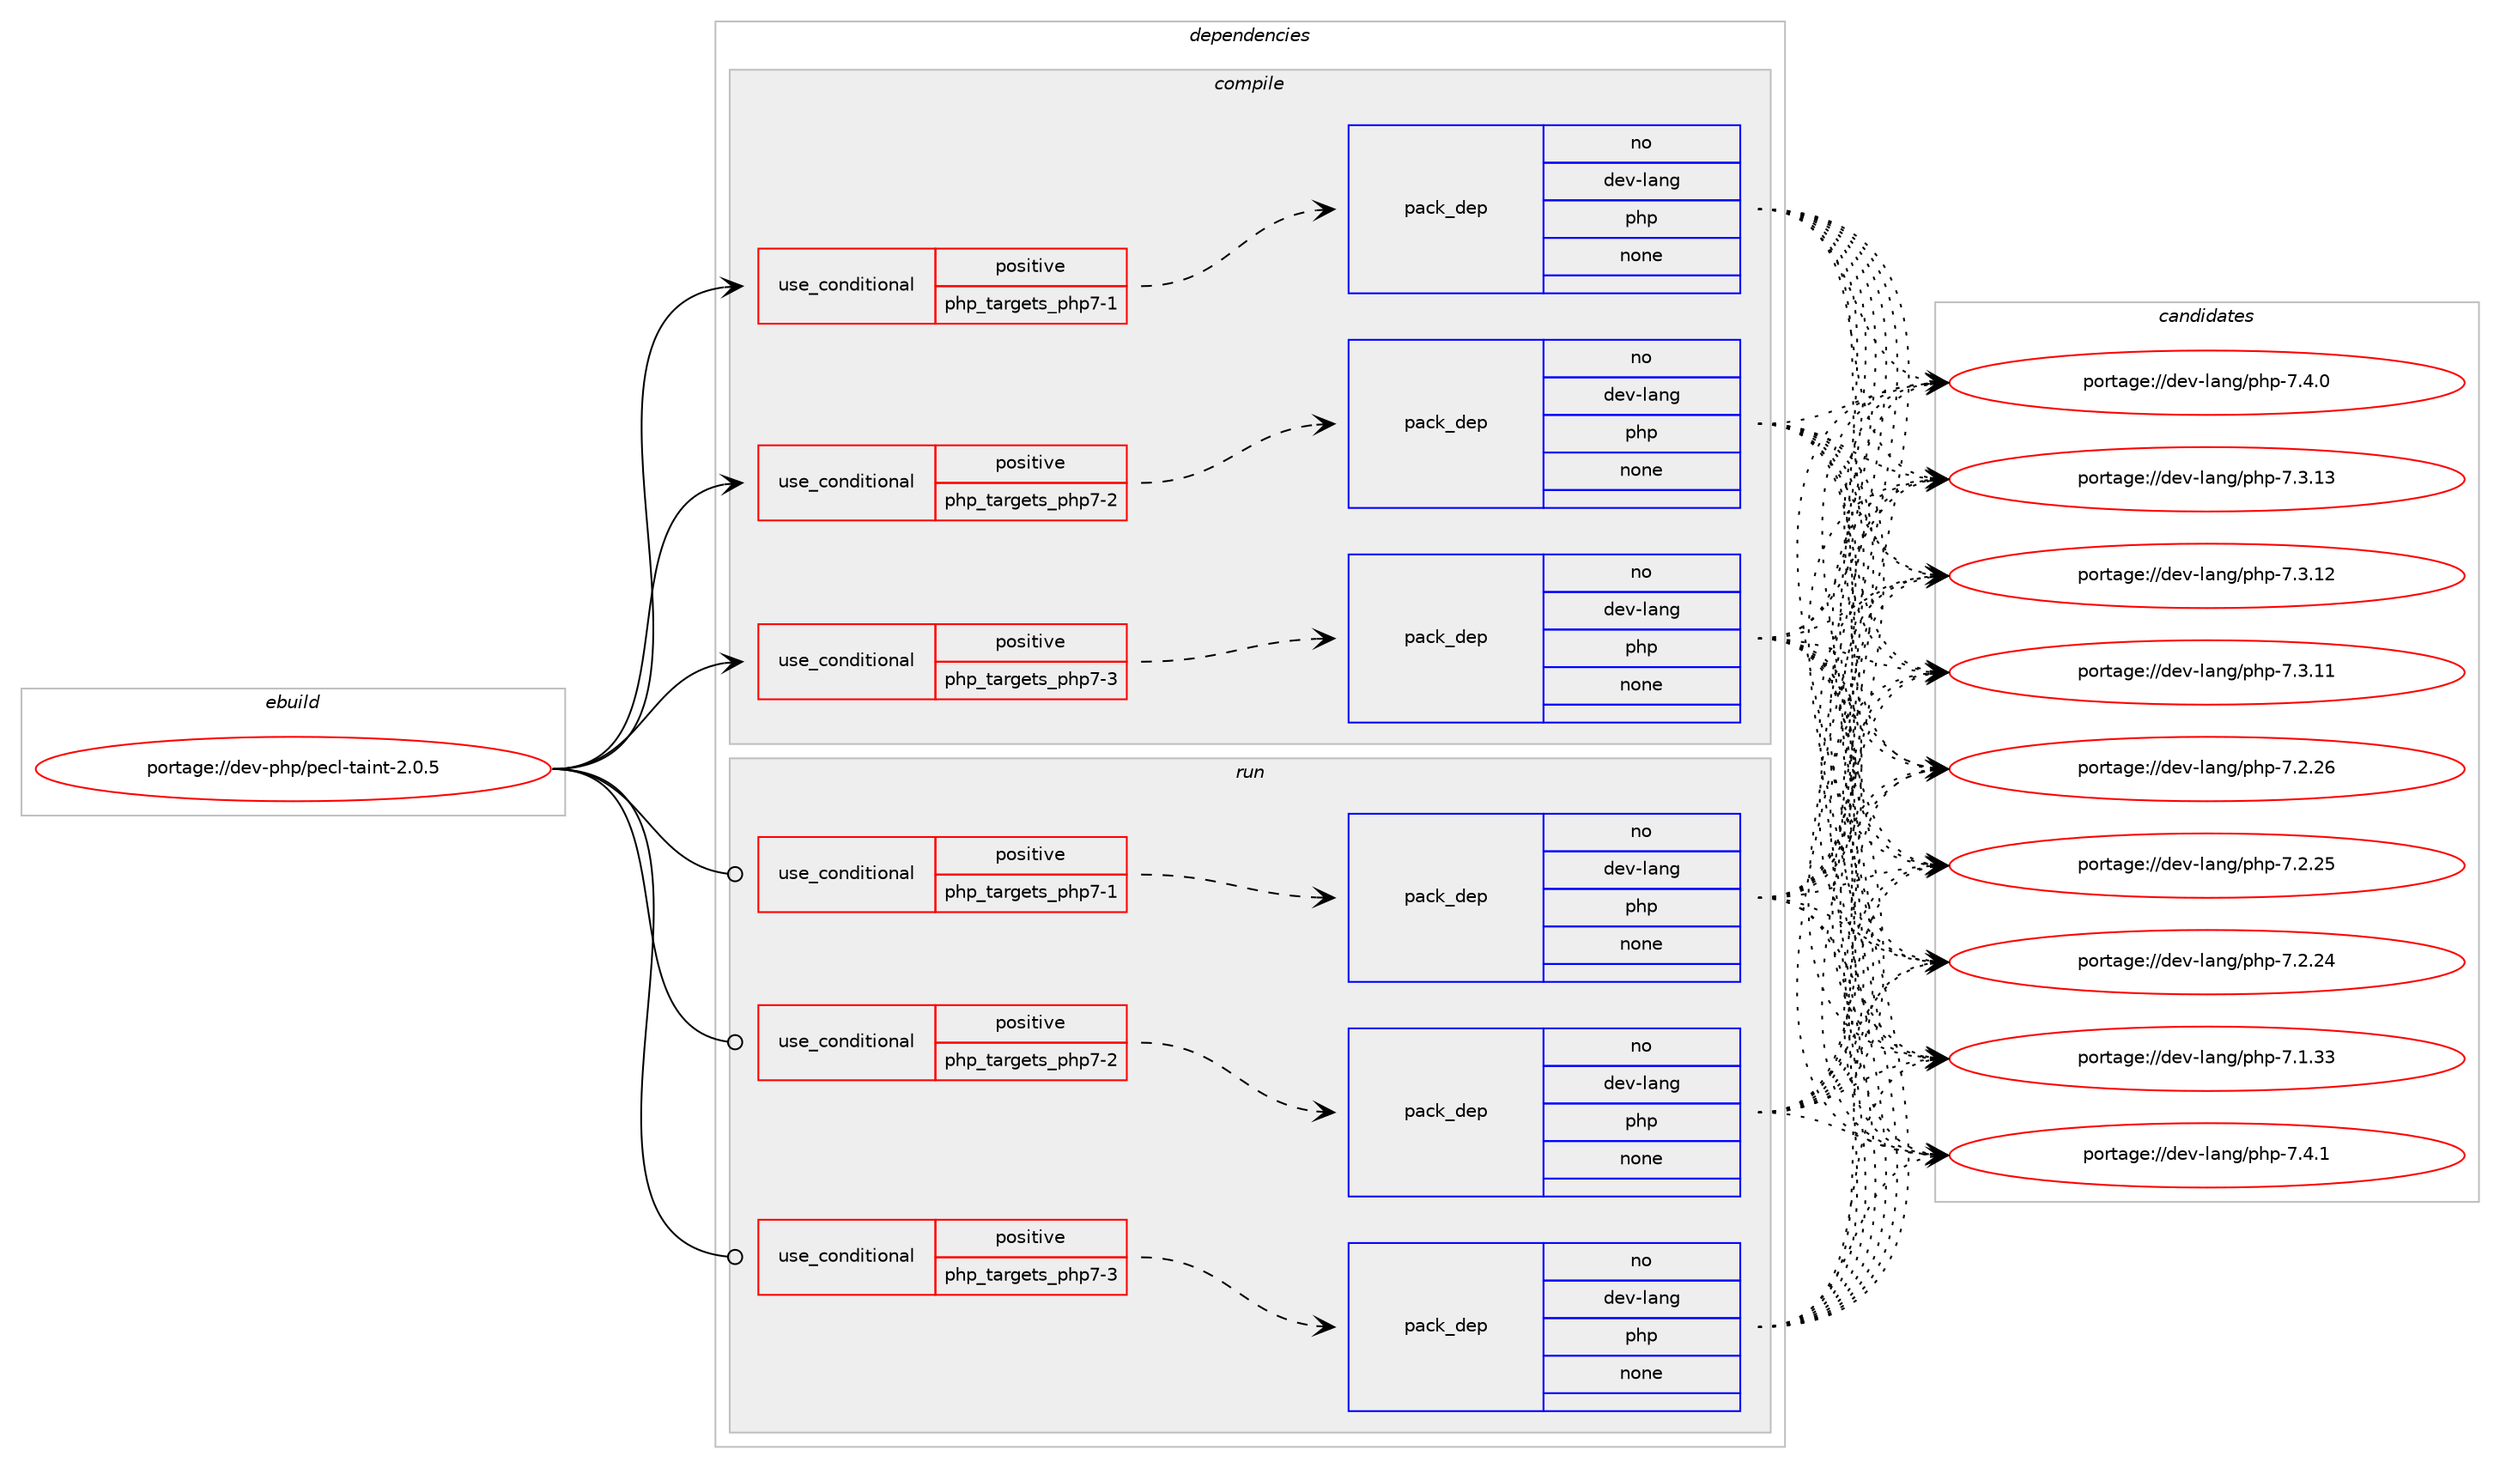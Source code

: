digraph prolog {

# *************
# Graph options
# *************

newrank=true;
concentrate=true;
compound=true;
graph [rankdir=LR,fontname=Helvetica,fontsize=10,ranksep=1.5];#, ranksep=2.5, nodesep=0.2];
edge  [arrowhead=vee];
node  [fontname=Helvetica,fontsize=10];

# **********
# The ebuild
# **********

subgraph cluster_leftcol {
color=gray;
label=<<i>ebuild</i>>;
id [label="portage://dev-php/pecl-taint-2.0.5", color=red, width=4, href="../dev-php/pecl-taint-2.0.5.svg"];
}

# ****************
# The dependencies
# ****************

subgraph cluster_midcol {
color=gray;
label=<<i>dependencies</i>>;
subgraph cluster_compile {
fillcolor="#eeeeee";
style=filled;
label=<<i>compile</i>>;
subgraph cond120079 {
dependency475054 [label=<<TABLE BORDER="0" CELLBORDER="1" CELLSPACING="0" CELLPADDING="4"><TR><TD ROWSPAN="3" CELLPADDING="10">use_conditional</TD></TR><TR><TD>positive</TD></TR><TR><TD>php_targets_php7-1</TD></TR></TABLE>>, shape=none, color=red];
subgraph pack349952 {
dependency475055 [label=<<TABLE BORDER="0" CELLBORDER="1" CELLSPACING="0" CELLPADDING="4" WIDTH="220"><TR><TD ROWSPAN="6" CELLPADDING="30">pack_dep</TD></TR><TR><TD WIDTH="110">no</TD></TR><TR><TD>dev-lang</TD></TR><TR><TD>php</TD></TR><TR><TD>none</TD></TR><TR><TD></TD></TR></TABLE>>, shape=none, color=blue];
}
dependency475054:e -> dependency475055:w [weight=20,style="dashed",arrowhead="vee"];
}
id:e -> dependency475054:w [weight=20,style="solid",arrowhead="vee"];
subgraph cond120080 {
dependency475056 [label=<<TABLE BORDER="0" CELLBORDER="1" CELLSPACING="0" CELLPADDING="4"><TR><TD ROWSPAN="3" CELLPADDING="10">use_conditional</TD></TR><TR><TD>positive</TD></TR><TR><TD>php_targets_php7-2</TD></TR></TABLE>>, shape=none, color=red];
subgraph pack349953 {
dependency475057 [label=<<TABLE BORDER="0" CELLBORDER="1" CELLSPACING="0" CELLPADDING="4" WIDTH="220"><TR><TD ROWSPAN="6" CELLPADDING="30">pack_dep</TD></TR><TR><TD WIDTH="110">no</TD></TR><TR><TD>dev-lang</TD></TR><TR><TD>php</TD></TR><TR><TD>none</TD></TR><TR><TD></TD></TR></TABLE>>, shape=none, color=blue];
}
dependency475056:e -> dependency475057:w [weight=20,style="dashed",arrowhead="vee"];
}
id:e -> dependency475056:w [weight=20,style="solid",arrowhead="vee"];
subgraph cond120081 {
dependency475058 [label=<<TABLE BORDER="0" CELLBORDER="1" CELLSPACING="0" CELLPADDING="4"><TR><TD ROWSPAN="3" CELLPADDING="10">use_conditional</TD></TR><TR><TD>positive</TD></TR><TR><TD>php_targets_php7-3</TD></TR></TABLE>>, shape=none, color=red];
subgraph pack349954 {
dependency475059 [label=<<TABLE BORDER="0" CELLBORDER="1" CELLSPACING="0" CELLPADDING="4" WIDTH="220"><TR><TD ROWSPAN="6" CELLPADDING="30">pack_dep</TD></TR><TR><TD WIDTH="110">no</TD></TR><TR><TD>dev-lang</TD></TR><TR><TD>php</TD></TR><TR><TD>none</TD></TR><TR><TD></TD></TR></TABLE>>, shape=none, color=blue];
}
dependency475058:e -> dependency475059:w [weight=20,style="dashed",arrowhead="vee"];
}
id:e -> dependency475058:w [weight=20,style="solid",arrowhead="vee"];
}
subgraph cluster_compileandrun {
fillcolor="#eeeeee";
style=filled;
label=<<i>compile and run</i>>;
}
subgraph cluster_run {
fillcolor="#eeeeee";
style=filled;
label=<<i>run</i>>;
subgraph cond120082 {
dependency475060 [label=<<TABLE BORDER="0" CELLBORDER="1" CELLSPACING="0" CELLPADDING="4"><TR><TD ROWSPAN="3" CELLPADDING="10">use_conditional</TD></TR><TR><TD>positive</TD></TR><TR><TD>php_targets_php7-1</TD></TR></TABLE>>, shape=none, color=red];
subgraph pack349955 {
dependency475061 [label=<<TABLE BORDER="0" CELLBORDER="1" CELLSPACING="0" CELLPADDING="4" WIDTH="220"><TR><TD ROWSPAN="6" CELLPADDING="30">pack_dep</TD></TR><TR><TD WIDTH="110">no</TD></TR><TR><TD>dev-lang</TD></TR><TR><TD>php</TD></TR><TR><TD>none</TD></TR><TR><TD></TD></TR></TABLE>>, shape=none, color=blue];
}
dependency475060:e -> dependency475061:w [weight=20,style="dashed",arrowhead="vee"];
}
id:e -> dependency475060:w [weight=20,style="solid",arrowhead="odot"];
subgraph cond120083 {
dependency475062 [label=<<TABLE BORDER="0" CELLBORDER="1" CELLSPACING="0" CELLPADDING="4"><TR><TD ROWSPAN="3" CELLPADDING="10">use_conditional</TD></TR><TR><TD>positive</TD></TR><TR><TD>php_targets_php7-2</TD></TR></TABLE>>, shape=none, color=red];
subgraph pack349956 {
dependency475063 [label=<<TABLE BORDER="0" CELLBORDER="1" CELLSPACING="0" CELLPADDING="4" WIDTH="220"><TR><TD ROWSPAN="6" CELLPADDING="30">pack_dep</TD></TR><TR><TD WIDTH="110">no</TD></TR><TR><TD>dev-lang</TD></TR><TR><TD>php</TD></TR><TR><TD>none</TD></TR><TR><TD></TD></TR></TABLE>>, shape=none, color=blue];
}
dependency475062:e -> dependency475063:w [weight=20,style="dashed",arrowhead="vee"];
}
id:e -> dependency475062:w [weight=20,style="solid",arrowhead="odot"];
subgraph cond120084 {
dependency475064 [label=<<TABLE BORDER="0" CELLBORDER="1" CELLSPACING="0" CELLPADDING="4"><TR><TD ROWSPAN="3" CELLPADDING="10">use_conditional</TD></TR><TR><TD>positive</TD></TR><TR><TD>php_targets_php7-3</TD></TR></TABLE>>, shape=none, color=red];
subgraph pack349957 {
dependency475065 [label=<<TABLE BORDER="0" CELLBORDER="1" CELLSPACING="0" CELLPADDING="4" WIDTH="220"><TR><TD ROWSPAN="6" CELLPADDING="30">pack_dep</TD></TR><TR><TD WIDTH="110">no</TD></TR><TR><TD>dev-lang</TD></TR><TR><TD>php</TD></TR><TR><TD>none</TD></TR><TR><TD></TD></TR></TABLE>>, shape=none, color=blue];
}
dependency475064:e -> dependency475065:w [weight=20,style="dashed",arrowhead="vee"];
}
id:e -> dependency475064:w [weight=20,style="solid",arrowhead="odot"];
}
}

# **************
# The candidates
# **************

subgraph cluster_choices {
rank=same;
color=gray;
label=<<i>candidates</i>>;

subgraph choice349952 {
color=black;
nodesep=1;
choice100101118451089711010347112104112455546524649 [label="portage://dev-lang/php-7.4.1", color=red, width=4,href="../dev-lang/php-7.4.1.svg"];
choice100101118451089711010347112104112455546524648 [label="portage://dev-lang/php-7.4.0", color=red, width=4,href="../dev-lang/php-7.4.0.svg"];
choice10010111845108971101034711210411245554651464951 [label="portage://dev-lang/php-7.3.13", color=red, width=4,href="../dev-lang/php-7.3.13.svg"];
choice10010111845108971101034711210411245554651464950 [label="portage://dev-lang/php-7.3.12", color=red, width=4,href="../dev-lang/php-7.3.12.svg"];
choice10010111845108971101034711210411245554651464949 [label="portage://dev-lang/php-7.3.11", color=red, width=4,href="../dev-lang/php-7.3.11.svg"];
choice10010111845108971101034711210411245554650465054 [label="portage://dev-lang/php-7.2.26", color=red, width=4,href="../dev-lang/php-7.2.26.svg"];
choice10010111845108971101034711210411245554650465053 [label="portage://dev-lang/php-7.2.25", color=red, width=4,href="../dev-lang/php-7.2.25.svg"];
choice10010111845108971101034711210411245554650465052 [label="portage://dev-lang/php-7.2.24", color=red, width=4,href="../dev-lang/php-7.2.24.svg"];
choice10010111845108971101034711210411245554649465151 [label="portage://dev-lang/php-7.1.33", color=red, width=4,href="../dev-lang/php-7.1.33.svg"];
dependency475055:e -> choice100101118451089711010347112104112455546524649:w [style=dotted,weight="100"];
dependency475055:e -> choice100101118451089711010347112104112455546524648:w [style=dotted,weight="100"];
dependency475055:e -> choice10010111845108971101034711210411245554651464951:w [style=dotted,weight="100"];
dependency475055:e -> choice10010111845108971101034711210411245554651464950:w [style=dotted,weight="100"];
dependency475055:e -> choice10010111845108971101034711210411245554651464949:w [style=dotted,weight="100"];
dependency475055:e -> choice10010111845108971101034711210411245554650465054:w [style=dotted,weight="100"];
dependency475055:e -> choice10010111845108971101034711210411245554650465053:w [style=dotted,weight="100"];
dependency475055:e -> choice10010111845108971101034711210411245554650465052:w [style=dotted,weight="100"];
dependency475055:e -> choice10010111845108971101034711210411245554649465151:w [style=dotted,weight="100"];
}
subgraph choice349953 {
color=black;
nodesep=1;
choice100101118451089711010347112104112455546524649 [label="portage://dev-lang/php-7.4.1", color=red, width=4,href="../dev-lang/php-7.4.1.svg"];
choice100101118451089711010347112104112455546524648 [label="portage://dev-lang/php-7.4.0", color=red, width=4,href="../dev-lang/php-7.4.0.svg"];
choice10010111845108971101034711210411245554651464951 [label="portage://dev-lang/php-7.3.13", color=red, width=4,href="../dev-lang/php-7.3.13.svg"];
choice10010111845108971101034711210411245554651464950 [label="portage://dev-lang/php-7.3.12", color=red, width=4,href="../dev-lang/php-7.3.12.svg"];
choice10010111845108971101034711210411245554651464949 [label="portage://dev-lang/php-7.3.11", color=red, width=4,href="../dev-lang/php-7.3.11.svg"];
choice10010111845108971101034711210411245554650465054 [label="portage://dev-lang/php-7.2.26", color=red, width=4,href="../dev-lang/php-7.2.26.svg"];
choice10010111845108971101034711210411245554650465053 [label="portage://dev-lang/php-7.2.25", color=red, width=4,href="../dev-lang/php-7.2.25.svg"];
choice10010111845108971101034711210411245554650465052 [label="portage://dev-lang/php-7.2.24", color=red, width=4,href="../dev-lang/php-7.2.24.svg"];
choice10010111845108971101034711210411245554649465151 [label="portage://dev-lang/php-7.1.33", color=red, width=4,href="../dev-lang/php-7.1.33.svg"];
dependency475057:e -> choice100101118451089711010347112104112455546524649:w [style=dotted,weight="100"];
dependency475057:e -> choice100101118451089711010347112104112455546524648:w [style=dotted,weight="100"];
dependency475057:e -> choice10010111845108971101034711210411245554651464951:w [style=dotted,weight="100"];
dependency475057:e -> choice10010111845108971101034711210411245554651464950:w [style=dotted,weight="100"];
dependency475057:e -> choice10010111845108971101034711210411245554651464949:w [style=dotted,weight="100"];
dependency475057:e -> choice10010111845108971101034711210411245554650465054:w [style=dotted,weight="100"];
dependency475057:e -> choice10010111845108971101034711210411245554650465053:w [style=dotted,weight="100"];
dependency475057:e -> choice10010111845108971101034711210411245554650465052:w [style=dotted,weight="100"];
dependency475057:e -> choice10010111845108971101034711210411245554649465151:w [style=dotted,weight="100"];
}
subgraph choice349954 {
color=black;
nodesep=1;
choice100101118451089711010347112104112455546524649 [label="portage://dev-lang/php-7.4.1", color=red, width=4,href="../dev-lang/php-7.4.1.svg"];
choice100101118451089711010347112104112455546524648 [label="portage://dev-lang/php-7.4.0", color=red, width=4,href="../dev-lang/php-7.4.0.svg"];
choice10010111845108971101034711210411245554651464951 [label="portage://dev-lang/php-7.3.13", color=red, width=4,href="../dev-lang/php-7.3.13.svg"];
choice10010111845108971101034711210411245554651464950 [label="portage://dev-lang/php-7.3.12", color=red, width=4,href="../dev-lang/php-7.3.12.svg"];
choice10010111845108971101034711210411245554651464949 [label="portage://dev-lang/php-7.3.11", color=red, width=4,href="../dev-lang/php-7.3.11.svg"];
choice10010111845108971101034711210411245554650465054 [label="portage://dev-lang/php-7.2.26", color=red, width=4,href="../dev-lang/php-7.2.26.svg"];
choice10010111845108971101034711210411245554650465053 [label="portage://dev-lang/php-7.2.25", color=red, width=4,href="../dev-lang/php-7.2.25.svg"];
choice10010111845108971101034711210411245554650465052 [label="portage://dev-lang/php-7.2.24", color=red, width=4,href="../dev-lang/php-7.2.24.svg"];
choice10010111845108971101034711210411245554649465151 [label="portage://dev-lang/php-7.1.33", color=red, width=4,href="../dev-lang/php-7.1.33.svg"];
dependency475059:e -> choice100101118451089711010347112104112455546524649:w [style=dotted,weight="100"];
dependency475059:e -> choice100101118451089711010347112104112455546524648:w [style=dotted,weight="100"];
dependency475059:e -> choice10010111845108971101034711210411245554651464951:w [style=dotted,weight="100"];
dependency475059:e -> choice10010111845108971101034711210411245554651464950:w [style=dotted,weight="100"];
dependency475059:e -> choice10010111845108971101034711210411245554651464949:w [style=dotted,weight="100"];
dependency475059:e -> choice10010111845108971101034711210411245554650465054:w [style=dotted,weight="100"];
dependency475059:e -> choice10010111845108971101034711210411245554650465053:w [style=dotted,weight="100"];
dependency475059:e -> choice10010111845108971101034711210411245554650465052:w [style=dotted,weight="100"];
dependency475059:e -> choice10010111845108971101034711210411245554649465151:w [style=dotted,weight="100"];
}
subgraph choice349955 {
color=black;
nodesep=1;
choice100101118451089711010347112104112455546524649 [label="portage://dev-lang/php-7.4.1", color=red, width=4,href="../dev-lang/php-7.4.1.svg"];
choice100101118451089711010347112104112455546524648 [label="portage://dev-lang/php-7.4.0", color=red, width=4,href="../dev-lang/php-7.4.0.svg"];
choice10010111845108971101034711210411245554651464951 [label="portage://dev-lang/php-7.3.13", color=red, width=4,href="../dev-lang/php-7.3.13.svg"];
choice10010111845108971101034711210411245554651464950 [label="portage://dev-lang/php-7.3.12", color=red, width=4,href="../dev-lang/php-7.3.12.svg"];
choice10010111845108971101034711210411245554651464949 [label="portage://dev-lang/php-7.3.11", color=red, width=4,href="../dev-lang/php-7.3.11.svg"];
choice10010111845108971101034711210411245554650465054 [label="portage://dev-lang/php-7.2.26", color=red, width=4,href="../dev-lang/php-7.2.26.svg"];
choice10010111845108971101034711210411245554650465053 [label="portage://dev-lang/php-7.2.25", color=red, width=4,href="../dev-lang/php-7.2.25.svg"];
choice10010111845108971101034711210411245554650465052 [label="portage://dev-lang/php-7.2.24", color=red, width=4,href="../dev-lang/php-7.2.24.svg"];
choice10010111845108971101034711210411245554649465151 [label="portage://dev-lang/php-7.1.33", color=red, width=4,href="../dev-lang/php-7.1.33.svg"];
dependency475061:e -> choice100101118451089711010347112104112455546524649:w [style=dotted,weight="100"];
dependency475061:e -> choice100101118451089711010347112104112455546524648:w [style=dotted,weight="100"];
dependency475061:e -> choice10010111845108971101034711210411245554651464951:w [style=dotted,weight="100"];
dependency475061:e -> choice10010111845108971101034711210411245554651464950:w [style=dotted,weight="100"];
dependency475061:e -> choice10010111845108971101034711210411245554651464949:w [style=dotted,weight="100"];
dependency475061:e -> choice10010111845108971101034711210411245554650465054:w [style=dotted,weight="100"];
dependency475061:e -> choice10010111845108971101034711210411245554650465053:w [style=dotted,weight="100"];
dependency475061:e -> choice10010111845108971101034711210411245554650465052:w [style=dotted,weight="100"];
dependency475061:e -> choice10010111845108971101034711210411245554649465151:w [style=dotted,weight="100"];
}
subgraph choice349956 {
color=black;
nodesep=1;
choice100101118451089711010347112104112455546524649 [label="portage://dev-lang/php-7.4.1", color=red, width=4,href="../dev-lang/php-7.4.1.svg"];
choice100101118451089711010347112104112455546524648 [label="portage://dev-lang/php-7.4.0", color=red, width=4,href="../dev-lang/php-7.4.0.svg"];
choice10010111845108971101034711210411245554651464951 [label="portage://dev-lang/php-7.3.13", color=red, width=4,href="../dev-lang/php-7.3.13.svg"];
choice10010111845108971101034711210411245554651464950 [label="portage://dev-lang/php-7.3.12", color=red, width=4,href="../dev-lang/php-7.3.12.svg"];
choice10010111845108971101034711210411245554651464949 [label="portage://dev-lang/php-7.3.11", color=red, width=4,href="../dev-lang/php-7.3.11.svg"];
choice10010111845108971101034711210411245554650465054 [label="portage://dev-lang/php-7.2.26", color=red, width=4,href="../dev-lang/php-7.2.26.svg"];
choice10010111845108971101034711210411245554650465053 [label="portage://dev-lang/php-7.2.25", color=red, width=4,href="../dev-lang/php-7.2.25.svg"];
choice10010111845108971101034711210411245554650465052 [label="portage://dev-lang/php-7.2.24", color=red, width=4,href="../dev-lang/php-7.2.24.svg"];
choice10010111845108971101034711210411245554649465151 [label="portage://dev-lang/php-7.1.33", color=red, width=4,href="../dev-lang/php-7.1.33.svg"];
dependency475063:e -> choice100101118451089711010347112104112455546524649:w [style=dotted,weight="100"];
dependency475063:e -> choice100101118451089711010347112104112455546524648:w [style=dotted,weight="100"];
dependency475063:e -> choice10010111845108971101034711210411245554651464951:w [style=dotted,weight="100"];
dependency475063:e -> choice10010111845108971101034711210411245554651464950:w [style=dotted,weight="100"];
dependency475063:e -> choice10010111845108971101034711210411245554651464949:w [style=dotted,weight="100"];
dependency475063:e -> choice10010111845108971101034711210411245554650465054:w [style=dotted,weight="100"];
dependency475063:e -> choice10010111845108971101034711210411245554650465053:w [style=dotted,weight="100"];
dependency475063:e -> choice10010111845108971101034711210411245554650465052:w [style=dotted,weight="100"];
dependency475063:e -> choice10010111845108971101034711210411245554649465151:w [style=dotted,weight="100"];
}
subgraph choice349957 {
color=black;
nodesep=1;
choice100101118451089711010347112104112455546524649 [label="portage://dev-lang/php-7.4.1", color=red, width=4,href="../dev-lang/php-7.4.1.svg"];
choice100101118451089711010347112104112455546524648 [label="portage://dev-lang/php-7.4.0", color=red, width=4,href="../dev-lang/php-7.4.0.svg"];
choice10010111845108971101034711210411245554651464951 [label="portage://dev-lang/php-7.3.13", color=red, width=4,href="../dev-lang/php-7.3.13.svg"];
choice10010111845108971101034711210411245554651464950 [label="portage://dev-lang/php-7.3.12", color=red, width=4,href="../dev-lang/php-7.3.12.svg"];
choice10010111845108971101034711210411245554651464949 [label="portage://dev-lang/php-7.3.11", color=red, width=4,href="../dev-lang/php-7.3.11.svg"];
choice10010111845108971101034711210411245554650465054 [label="portage://dev-lang/php-7.2.26", color=red, width=4,href="../dev-lang/php-7.2.26.svg"];
choice10010111845108971101034711210411245554650465053 [label="portage://dev-lang/php-7.2.25", color=red, width=4,href="../dev-lang/php-7.2.25.svg"];
choice10010111845108971101034711210411245554650465052 [label="portage://dev-lang/php-7.2.24", color=red, width=4,href="../dev-lang/php-7.2.24.svg"];
choice10010111845108971101034711210411245554649465151 [label="portage://dev-lang/php-7.1.33", color=red, width=4,href="../dev-lang/php-7.1.33.svg"];
dependency475065:e -> choice100101118451089711010347112104112455546524649:w [style=dotted,weight="100"];
dependency475065:e -> choice100101118451089711010347112104112455546524648:w [style=dotted,weight="100"];
dependency475065:e -> choice10010111845108971101034711210411245554651464951:w [style=dotted,weight="100"];
dependency475065:e -> choice10010111845108971101034711210411245554651464950:w [style=dotted,weight="100"];
dependency475065:e -> choice10010111845108971101034711210411245554651464949:w [style=dotted,weight="100"];
dependency475065:e -> choice10010111845108971101034711210411245554650465054:w [style=dotted,weight="100"];
dependency475065:e -> choice10010111845108971101034711210411245554650465053:w [style=dotted,weight="100"];
dependency475065:e -> choice10010111845108971101034711210411245554650465052:w [style=dotted,weight="100"];
dependency475065:e -> choice10010111845108971101034711210411245554649465151:w [style=dotted,weight="100"];
}
}

}
